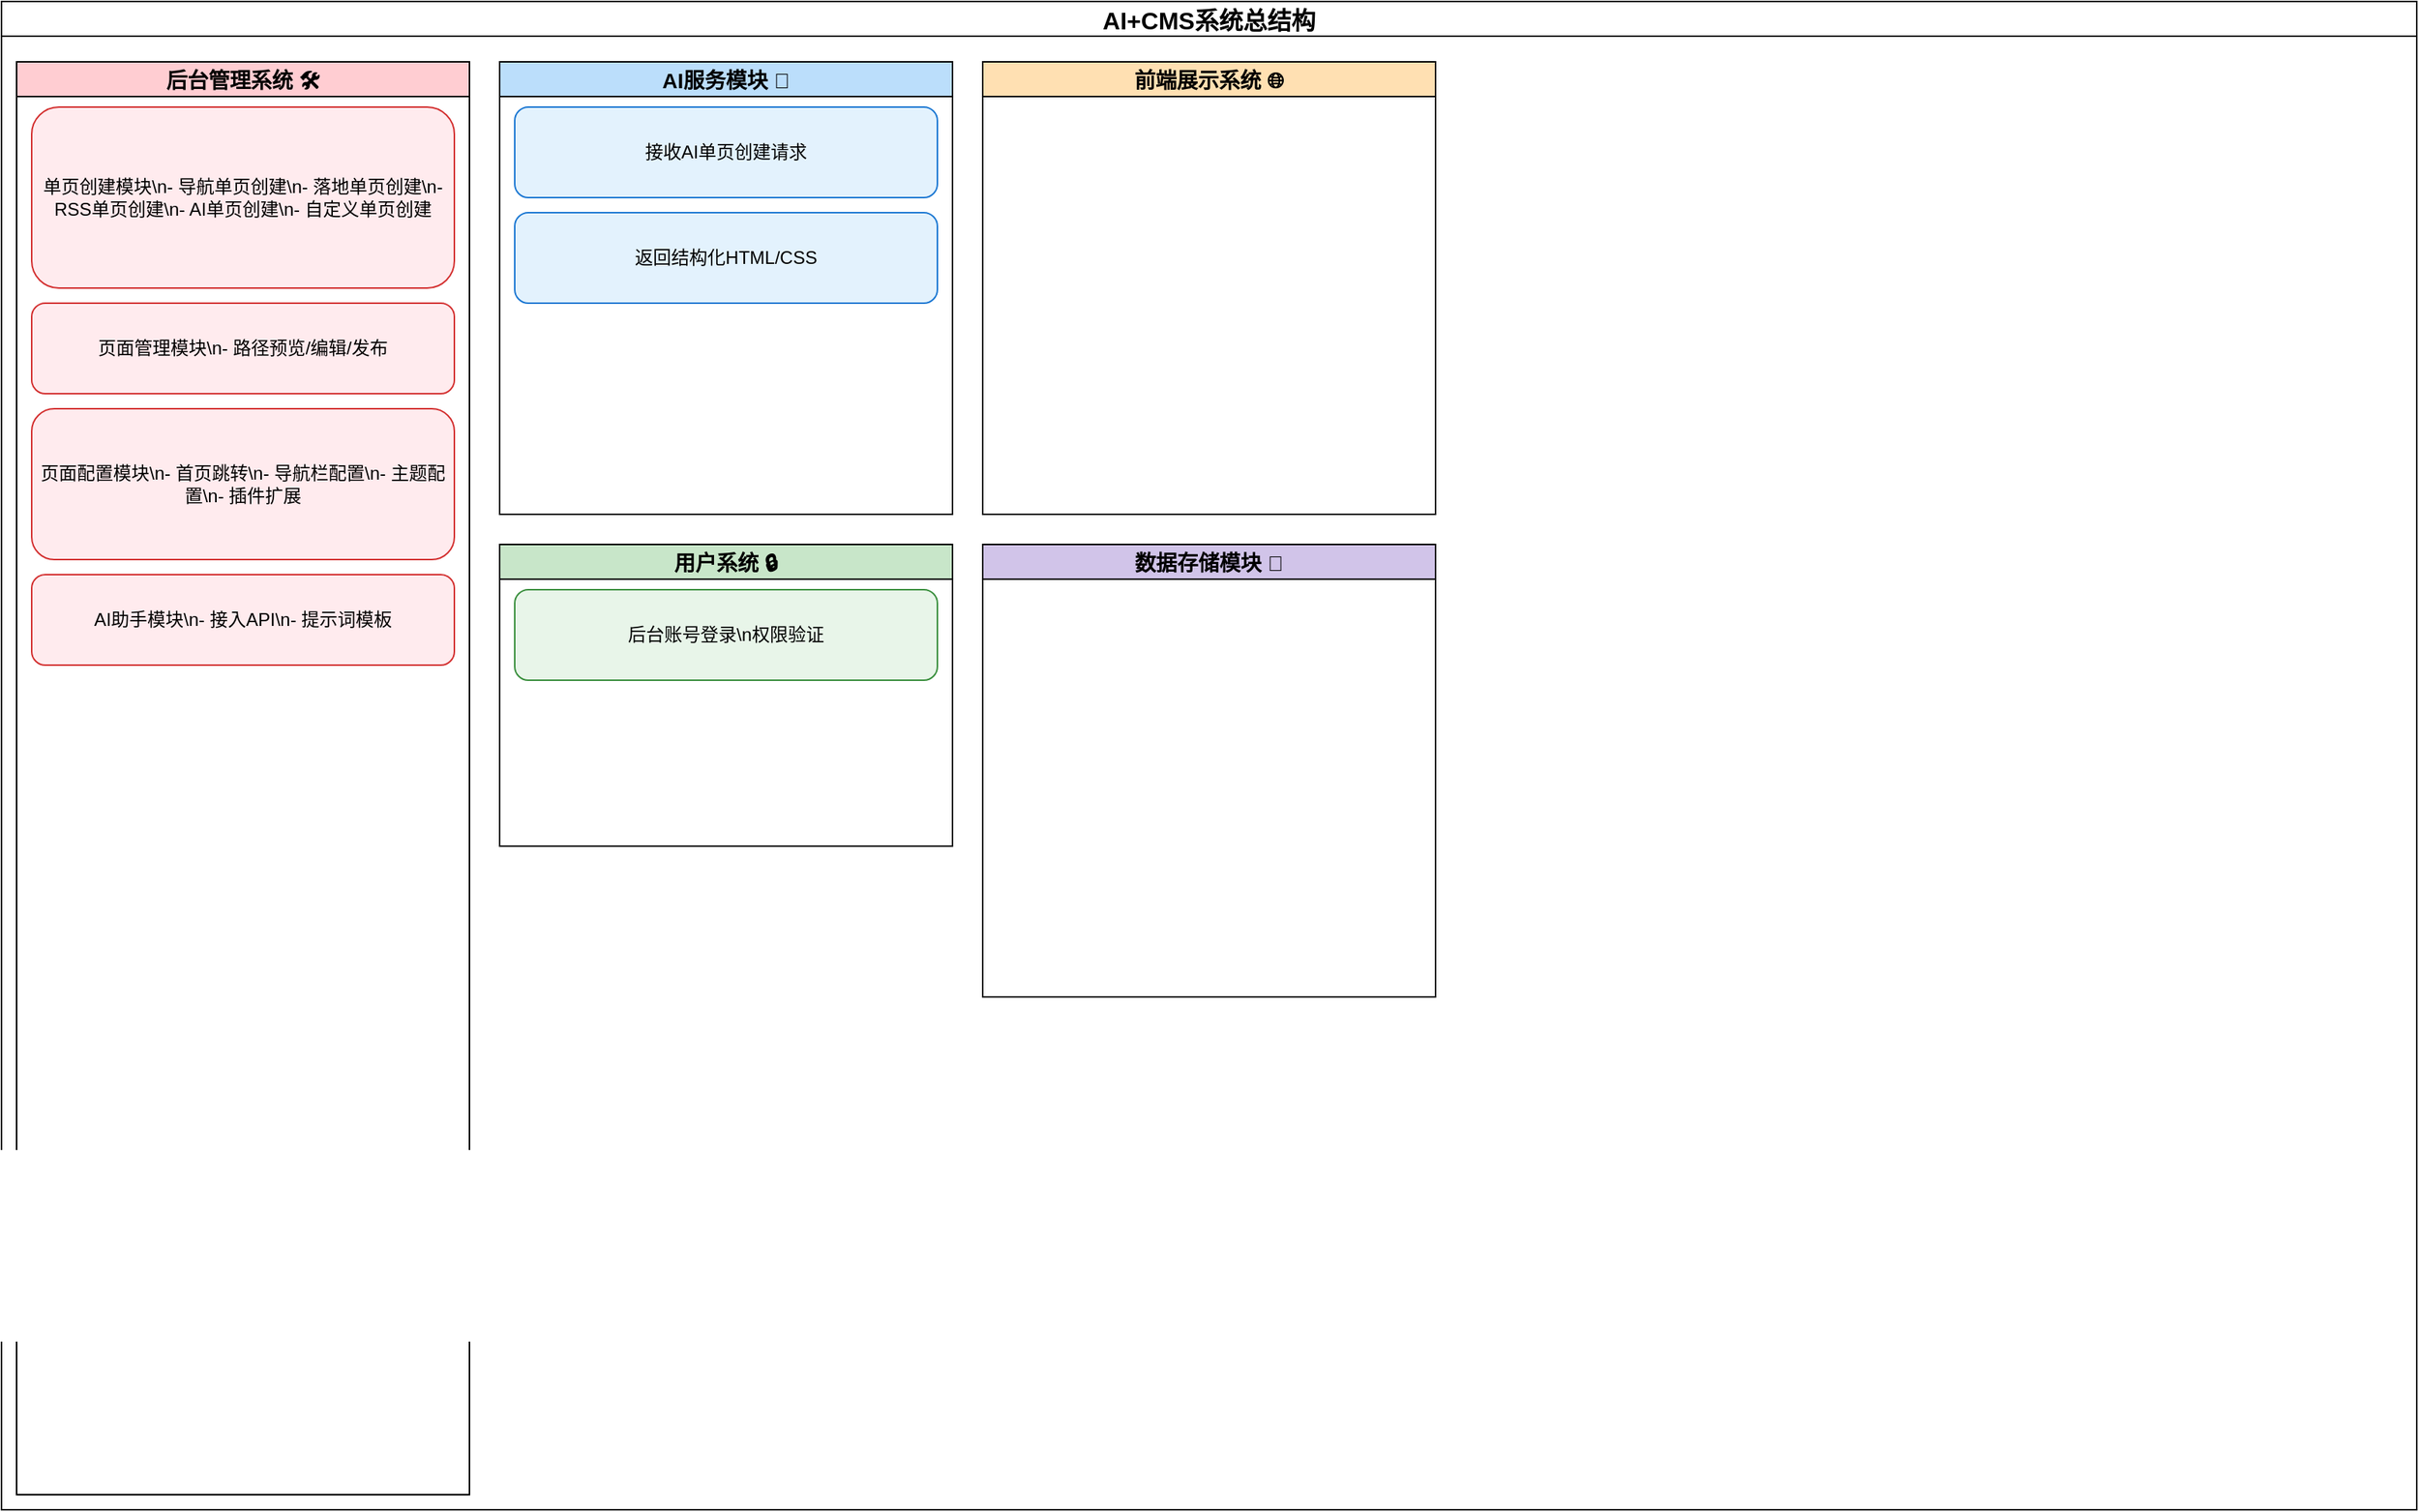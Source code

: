 
<mxfile>
  <diagram name="AI+CMS系统结构图" id="r8yDq8zK9gZdzWYekOtn">
    <mxGraphModel dx="1216" dy="739" grid="1" gridSize="10" guides="1" tooltips="1" connect="1" arrows="1" fold="1" page="1" pageScale="1" pageWidth="827" pageHeight="1169">
      <root>
        <mxCell id="0"/>
        <mxCell id="1" parent="0"/>

        <!-- 系统总结构 -->
        <mxCell id="2" value="AI+CMS系统总结构" style="swimlane;fillColor=#FFFFFF;strokeColor=#000000;fontSize=16;" vertex="1" parent="1">
          <mxGeometry x="20" y="20" width="1600" height="1000" as="geometry"/>
        </mxCell>

        <!-- 后台管理系统 -->
        <mxCell id="backend" value="后台管理系统 🛠" style="swimlane;fillColor=#FFCDD2;strokeColor=#000000;fontSize=14;" vertex="1" parent="2">
          <mxGeometry x="10" y="40" width="300" height="950" as="geometry"/>
        </mxCell>

        <!-- AI服务模块 -->
        <mxCell id="aiservice" value="AI服务模块 🤖" style="swimlane;fillColor=#BBDEFB;strokeColor=#000000;fontSize=14;" vertex="1" parent="2">
          <mxGeometry x="330" y="40" width="300" height="300" as="geometry"/>
        </mxCell>

        <!-- 用户系统 -->
        <mxCell id="usersystem" value="用户系统 🔒" style="swimlane;fillColor=#C8E6C9;strokeColor=#000000;fontSize=14;" vertex="1" parent="2">
          <mxGeometry x="330" y="360" width="300" height="200" as="geometry"/>
        </mxCell>

        <!-- 前端展示系统 -->
        <mxCell id="frontend" value="前端展示系统 🌐" style="swimlane;fillColor=#FFE0B2;strokeColor=#000000;fontSize=14;" vertex="1" parent="2">
          <mxGeometry x="650" y="40" width="300" height="300" as="geometry"/>
        </mxCell>

        <!-- 数据存储模块 -->
        <mxCell id="datastorage" value="数据存储模块 📁" style="swimlane;fillColor=#D1C4E9;strokeColor=#000000;fontSize=14;" vertex="1" parent="2">
          <mxGeometry x="650" y="360" width="300" height="300" as="geometry"/>
        </mxCell>

        <!-- 后台管理系统的子模块 -->
        <mxCell id="page_creation" value="单页创建模块\n- 导航单页创建\n- 落地单页创建\n- RSS单页创建\n- AI单页创建\n- 自定义单页创建" style="shape=rectangle;whiteSpace=wrap;rounded=1;fillColor=#FFEBEE;strokeColor=#D32F2F;fontSize=12;" vertex="1" parent="backend">
          <mxGeometry x="10" y="30" width="280" height="120" as="geometry"/>
        </mxCell>

        <mxCell id="page_management" value="页面管理模块\n- 路径预览/编辑/发布" style="shape=rectangle;whiteSpace=wrap;rounded=1;fillColor=#FFEBEE;strokeColor=#D32F2F;fontSize=12;" vertex="1" parent="backend">
          <mxGeometry x="10" y="160" width="280" height="60" as="geometry"/>
        </mxCell>

        <mxCell id="page_config" value="页面配置模块\n- 首页跳转\n- 导航栏配置\n- 主题配置\n- 插件扩展" style="shape=rectangle;whiteSpace=wrap;rounded=1;fillColor=#FFEBEE;strokeColor=#D32F2F;fontSize=12;" vertex="1" parent="backend">
          <mxGeometry x="10" y="230" width="280" height="100" as="geometry"/>
        </mxCell>

        <mxCell id="ai_assistant" value="AI助手模块\n- 接入API\n- 提示词模板" style="shape=rectangle;whiteSpace=wrap;rounded=1;fillColor=#FFEBEE;strokeColor=#D32F2F;fontSize=12;" vertex="1" parent="backend">
          <mxGeometry x="10" y="340" width="280" height="60" as="geometry"/>
        </mxCell>

        <!-- AI服务模块内容 -->
        <mxCell id="ai_request" value="接收AI单页创建请求" style="shape=rectangle;whiteSpace=wrap;rounded=1;fillColor=#E3F2FD;strokeColor=#1976D2;fontSize=12;" vertex="1" parent="aiservice">
          <mxGeometry x="10" y="30" width="280" height="60" as="geometry"/>
        </mxCell>
        <mxCell id="ai_return" value="返回结构化HTML/CSS" style="shape=rectangle;whiteSpace=wrap;rounded=1;fillColor=#E3F2FD;strokeColor=#1976D2;fontSize=12;" vertex="1" parent="aiservice">
          <mxGeometry x="10" y="100" width="280" height="60" as="geometry"/>
        </mxCell>

        <!-- 用户系统 -->
        <mxCell id="user_login" value="后台账号登录\n权限验证" style="shape=rectangle;whiteSpace=wrap;rounded=1;fillColor=#E8F5E9;strokeColor=#388E3C;fontSize=12;" vertex="1" parent="usersystem">
          <mxGeometry x="10" y="30" width="280" height="60" as="geometry"/>
        </mxCell>

        <!-- 前端展示系统 -->
        <mxCell id="frontend_view" value="页面路由 & 渲染引擎\n主题样式" style="shape=rectangle;whiteSpace=wrap;rounded=1;fillColor=#FFF3E0;strokeColor=#F57C00;fontSize=12;" vertex="1" parent="frontend">
          <mxGeometry x="10" y="30" width="280" height="80" as="geometry"/>
        </mxCell>

        <!-- 数据存储模块 -->
        <mxCell id="data_blocks" value="页面结构数据\n用户账号数据\n页面配置数据\nAI缓存内容" style="shape=rectangle;whiteSpace=wrap;rounded=1;fillColor=#F3E5F5;strokeColor=#7B1FA2;fontSize=12;" vertex="1" parent="datastorage">
          <mxGeometry x="10" y="30" width="280" height="100" as="geometry"/>
        </mxCell>

        <!-- 连线 -->
        <mxCell id="edge1" style="edgeStyle=orthogonalEdgeStyle;endArrow=block;" edge="1" parent="1" source="backend" target="aiservice">
          <mxGeometry relative="1" as="geometry"/>
        </mxCell>
        <mxCell id="edge2" style="edgeStyle=orthogonalEdgeStyle;endArrow=block;" edge="1" parent="1" source="aiservice" target="backend">
          <mxGeometry relative="1" as="geometry"/>
        </mxCell>
        <mxCell id="edge3" style="edgeStyle=orthogonalEdgeStyle;endArrow=block;" edge="1" parent="1" source="usersystem" target="backend">
          <mxGeometry relative="1" as="geometry"/>
        </mxCell>
        <mxCell id="edge4" style="edgeStyle=orthogonalEdgeStyle;endArrow=block;" edge="1" parent="1" source="backend" target="frontend">
          <mxGeometry relative="1" as="geometry"/>
        </mxCell>
        <mxCell id="edge5" style="edgeStyle=orthogonalEdgeStyle;endArrow=block;" edge="1" parent="1" source="frontend" target="datastorage">
          <mxGeometry relative="1" as="geometry"/>
        </mxCell>
        <mxCell id="edge6" style="edgeStyle=orthogonalEdgeStyle;endArrow=block;" edge="1" parent="1" source="backend" target="datastorage">
          <mxGeometry relative="1" as="geometry"/>
        </mxCell>
        <mxCell id="edge7" style="edgeStyle=orthogonalEdgeStyle;endArrow=block;" edge="1" parent="1" source="aiservice" target="datastorage">
          <mxGeometry relative="1" as="geometry"/>
        </mxCell>

      </root>
    </mxGraphModel>
  </diagram>
</mxfile>
